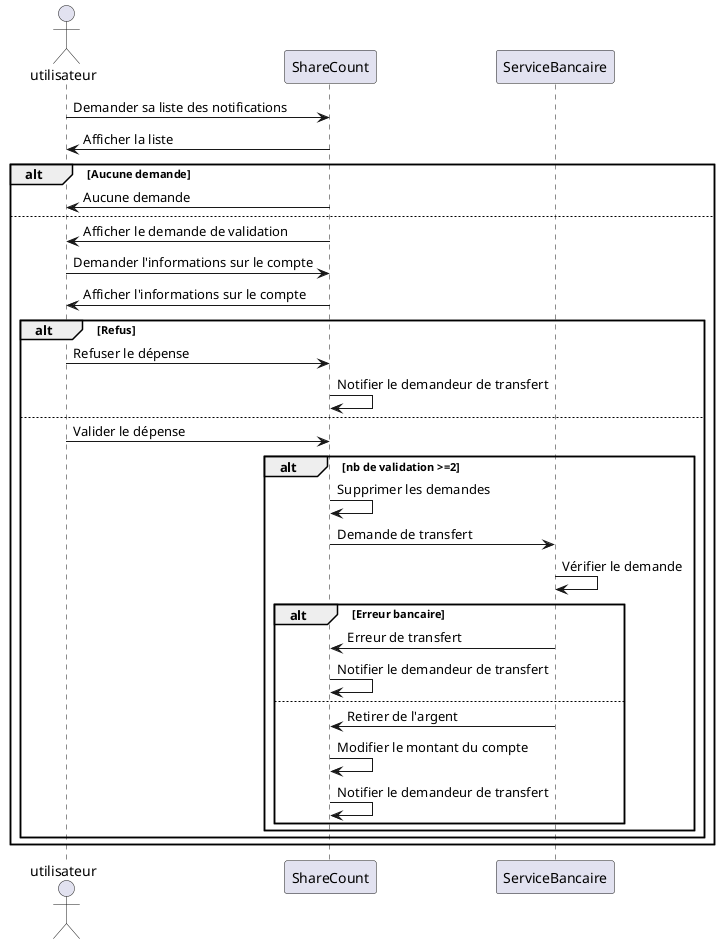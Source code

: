 @startuml  Valider une dépense

actor utilisateur as u
participant ShareCount as sc
participant ServiceBancaire as sb

u -> sc : Demander sa liste des notifications
sc -> u : Afficher la liste

alt Aucune demande 
sc -> u : Aucune demande
else

sc -> u : Afficher le demande de validation
u -> sc : Demander l'informations sur le compte
sc -> u : Afficher l'informations sur le compte

alt Refus
u -> sc : Refuser le dépense
sc -> sc : Notifier le demandeur de transfert
else

u -> sc : Valider le dépense

alt nb de validation >=2
sc -> sc : Supprimer les demandes
sc -> sb : Demande de transfert
sb -> sb : Vérifier le demande

alt Erreur bancaire
sb -> sc : Erreur de transfert
sc -> sc : Notifier le demandeur de transfert
else
sb -> sc : Retirer de l'argent
sc -> sc : Modifier le montant du compte
sc -> sc : Notifier le demandeur de transfert

end
end
end
end


@enduml